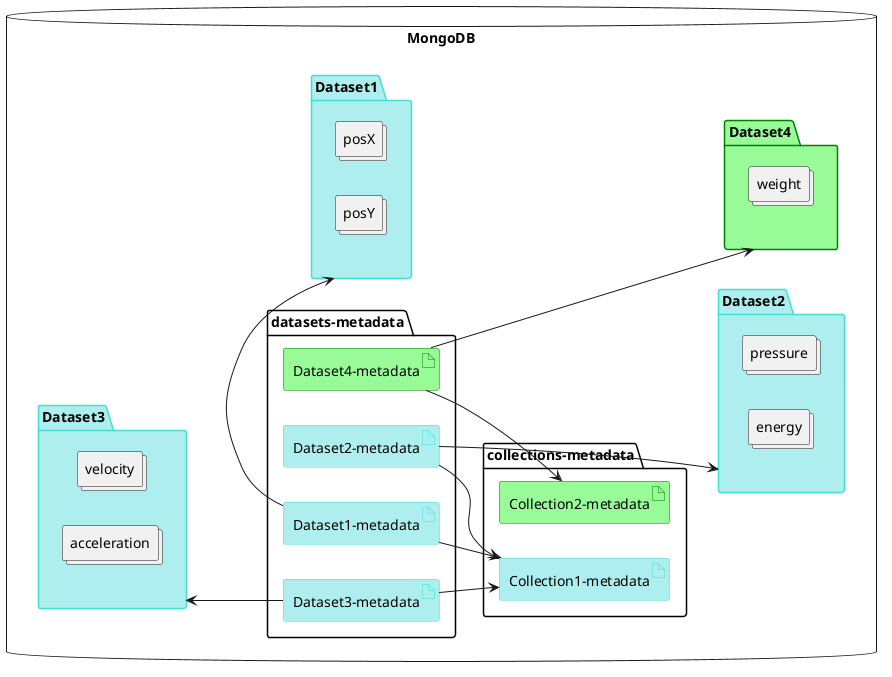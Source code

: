 @startuml
left to right direction

database MongoDB {
    package Dataset1 #paleturquoise;line:turquoise {
        collections posX
        collections posY
    }
    package Dataset2 #paleturquoise;line:turquoise {
        collections pressure
        collections energy
    }
    package Dataset3 #paleturquoise;line:turquoise {
        collections velocity
        collections acceleration
    }
    package Dataset4 #palegreen;line:green {
        collections weight
    }

    package "datasets-metadata" {
        artifact "Dataset1-metadata" as dm1 #paleturquoise;line:turquoise
        artifact "Dataset2-metadata" as dm2 #paleturquoise;line:turquoise
        artifact "Dataset3-metadata" as dm3 #paleturquoise;line:turquoise
        artifact "Dataset4-metadata" as dm4 #palegreen;line:green
    }

    package "collections-metadata" {
        artifact "Collection1-metadata" as cm1 #paleturquoise;line:turquoise
        artifact "Collection2-metadata" as cm2 #palegreen;line:green
    }
}

dm1 --> cm1
dm2 --> cm1
dm3 --> cm1
dm4 --> cm2

dm1 -l--> Dataset1
dm2 -d--> Dataset2
dm3 -u--> Dataset3
dm4 -d--> Dataset4

@enduml